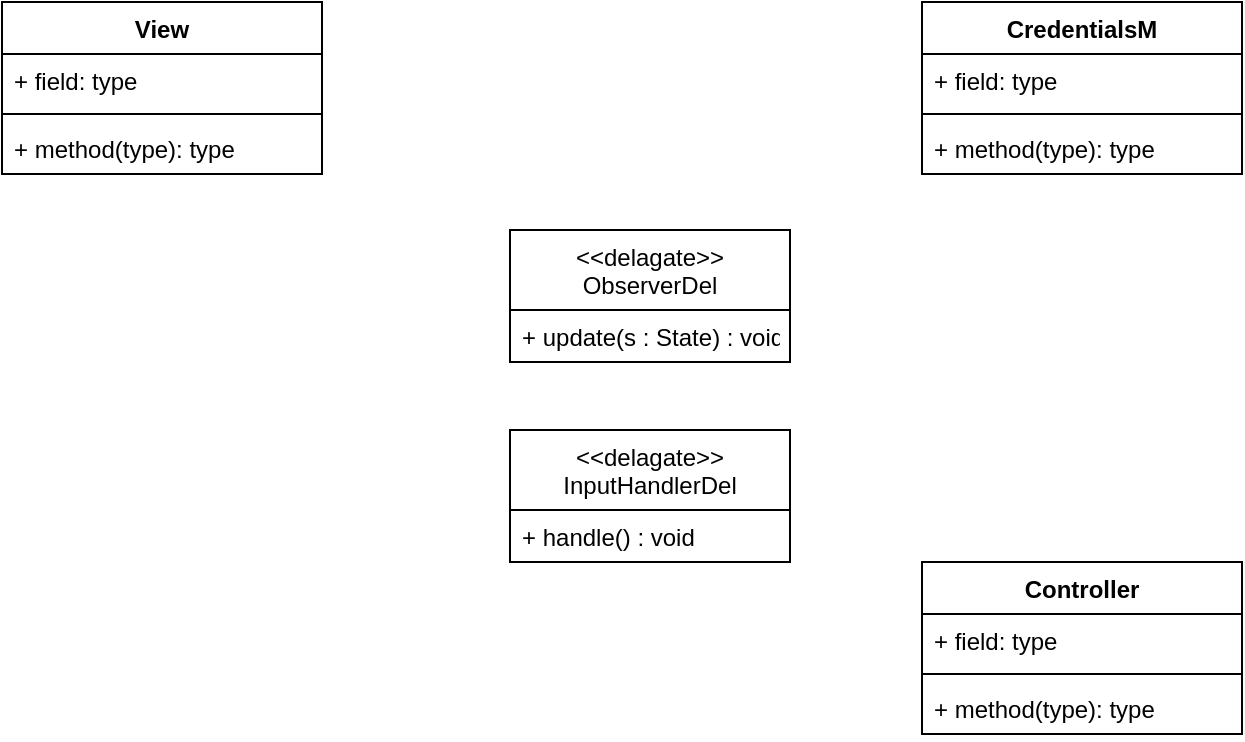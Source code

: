 <mxfile version="20.3.1" type="github">
  <diagram id="C5RBs43oDa-KdzZeNtuy" name="Page-1">
    <mxGraphModel dx="1422" dy="762" grid="1" gridSize="10" guides="1" tooltips="1" connect="1" arrows="1" fold="1" page="1" pageScale="1" pageWidth="827" pageHeight="1169" math="0" shadow="0">
      <root>
        <mxCell id="WIyWlLk6GJQsqaUBKTNV-0" />
        <mxCell id="WIyWlLk6GJQsqaUBKTNV-1" parent="WIyWlLk6GJQsqaUBKTNV-0" />
        <mxCell id="OlPT0K55Fw-IgvkPkxFD-13" value="View" style="swimlane;fontStyle=1;align=center;verticalAlign=top;childLayout=stackLayout;horizontal=1;startSize=26;horizontalStack=0;resizeParent=1;resizeParentMax=0;resizeLast=0;collapsible=1;marginBottom=0;" vertex="1" parent="WIyWlLk6GJQsqaUBKTNV-1">
          <mxGeometry x="80" y="40" width="160" height="86" as="geometry" />
        </mxCell>
        <mxCell id="OlPT0K55Fw-IgvkPkxFD-14" value="+ field: type" style="text;strokeColor=none;fillColor=none;align=left;verticalAlign=top;spacingLeft=4;spacingRight=4;overflow=hidden;rotatable=0;points=[[0,0.5],[1,0.5]];portConstraint=eastwest;" vertex="1" parent="OlPT0K55Fw-IgvkPkxFD-13">
          <mxGeometry y="26" width="160" height="26" as="geometry" />
        </mxCell>
        <mxCell id="OlPT0K55Fw-IgvkPkxFD-15" value="" style="line;strokeWidth=1;fillColor=none;align=left;verticalAlign=middle;spacingTop=-1;spacingLeft=3;spacingRight=3;rotatable=0;labelPosition=right;points=[];portConstraint=eastwest;strokeColor=inherit;" vertex="1" parent="OlPT0K55Fw-IgvkPkxFD-13">
          <mxGeometry y="52" width="160" height="8" as="geometry" />
        </mxCell>
        <mxCell id="OlPT0K55Fw-IgvkPkxFD-16" value="+ method(type): type" style="text;strokeColor=none;fillColor=none;align=left;verticalAlign=top;spacingLeft=4;spacingRight=4;overflow=hidden;rotatable=0;points=[[0,0.5],[1,0.5]];portConstraint=eastwest;" vertex="1" parent="OlPT0K55Fw-IgvkPkxFD-13">
          <mxGeometry y="60" width="160" height="26" as="geometry" />
        </mxCell>
        <mxCell id="OlPT0K55Fw-IgvkPkxFD-17" value="CredentialsM" style="swimlane;fontStyle=1;align=center;verticalAlign=top;childLayout=stackLayout;horizontal=1;startSize=26;horizontalStack=0;resizeParent=1;resizeParentMax=0;resizeLast=0;collapsible=1;marginBottom=0;" vertex="1" parent="WIyWlLk6GJQsqaUBKTNV-1">
          <mxGeometry x="540" y="40" width="160" height="86" as="geometry" />
        </mxCell>
        <mxCell id="OlPT0K55Fw-IgvkPkxFD-18" value="+ field: type" style="text;strokeColor=none;fillColor=none;align=left;verticalAlign=top;spacingLeft=4;spacingRight=4;overflow=hidden;rotatable=0;points=[[0,0.5],[1,0.5]];portConstraint=eastwest;" vertex="1" parent="OlPT0K55Fw-IgvkPkxFD-17">
          <mxGeometry y="26" width="160" height="26" as="geometry" />
        </mxCell>
        <mxCell id="OlPT0K55Fw-IgvkPkxFD-19" value="" style="line;strokeWidth=1;fillColor=none;align=left;verticalAlign=middle;spacingTop=-1;spacingLeft=3;spacingRight=3;rotatable=0;labelPosition=right;points=[];portConstraint=eastwest;strokeColor=inherit;" vertex="1" parent="OlPT0K55Fw-IgvkPkxFD-17">
          <mxGeometry y="52" width="160" height="8" as="geometry" />
        </mxCell>
        <mxCell id="OlPT0K55Fw-IgvkPkxFD-20" value="+ method(type): type" style="text;strokeColor=none;fillColor=none;align=left;verticalAlign=top;spacingLeft=4;spacingRight=4;overflow=hidden;rotatable=0;points=[[0,0.5],[1,0.5]];portConstraint=eastwest;" vertex="1" parent="OlPT0K55Fw-IgvkPkxFD-17">
          <mxGeometry y="60" width="160" height="26" as="geometry" />
        </mxCell>
        <mxCell id="OlPT0K55Fw-IgvkPkxFD-21" value="Controller" style="swimlane;fontStyle=1;align=center;verticalAlign=top;childLayout=stackLayout;horizontal=1;startSize=26;horizontalStack=0;resizeParent=1;resizeParentMax=0;resizeLast=0;collapsible=1;marginBottom=0;" vertex="1" parent="WIyWlLk6GJQsqaUBKTNV-1">
          <mxGeometry x="540" y="320" width="160" height="86" as="geometry" />
        </mxCell>
        <mxCell id="OlPT0K55Fw-IgvkPkxFD-22" value="+ field: type" style="text;strokeColor=none;fillColor=none;align=left;verticalAlign=top;spacingLeft=4;spacingRight=4;overflow=hidden;rotatable=0;points=[[0,0.5],[1,0.5]];portConstraint=eastwest;" vertex="1" parent="OlPT0K55Fw-IgvkPkxFD-21">
          <mxGeometry y="26" width="160" height="26" as="geometry" />
        </mxCell>
        <mxCell id="OlPT0K55Fw-IgvkPkxFD-23" value="" style="line;strokeWidth=1;fillColor=none;align=left;verticalAlign=middle;spacingTop=-1;spacingLeft=3;spacingRight=3;rotatable=0;labelPosition=right;points=[];portConstraint=eastwest;strokeColor=inherit;" vertex="1" parent="OlPT0K55Fw-IgvkPkxFD-21">
          <mxGeometry y="52" width="160" height="8" as="geometry" />
        </mxCell>
        <mxCell id="OlPT0K55Fw-IgvkPkxFD-24" value="+ method(type): type" style="text;strokeColor=none;fillColor=none;align=left;verticalAlign=top;spacingLeft=4;spacingRight=4;overflow=hidden;rotatable=0;points=[[0,0.5],[1,0.5]];portConstraint=eastwest;" vertex="1" parent="OlPT0K55Fw-IgvkPkxFD-21">
          <mxGeometry y="60" width="160" height="26" as="geometry" />
        </mxCell>
        <mxCell id="OlPT0K55Fw-IgvkPkxFD-25" value="&lt;&lt;delagate&gt;&gt;&#xa;ObserverDel" style="swimlane;fontStyle=0;childLayout=stackLayout;horizontal=1;startSize=40;fillColor=none;horizontalStack=0;resizeParent=1;resizeParentMax=0;resizeLast=0;collapsible=1;marginBottom=0;" vertex="1" parent="WIyWlLk6GJQsqaUBKTNV-1">
          <mxGeometry x="334" y="154" width="140" height="66" as="geometry" />
        </mxCell>
        <mxCell id="OlPT0K55Fw-IgvkPkxFD-26" value="+ update(s : State) : void" style="text;strokeColor=none;fillColor=none;align=left;verticalAlign=top;spacingLeft=4;spacingRight=4;overflow=hidden;rotatable=0;points=[[0,0.5],[1,0.5]];portConstraint=eastwest;" vertex="1" parent="OlPT0K55Fw-IgvkPkxFD-25">
          <mxGeometry y="40" width="140" height="26" as="geometry" />
        </mxCell>
        <mxCell id="OlPT0K55Fw-IgvkPkxFD-33" value="&lt;&lt;delagate&gt;&gt;&#xa;InputHandlerDel" style="swimlane;fontStyle=0;childLayout=stackLayout;horizontal=1;startSize=40;fillColor=none;horizontalStack=0;resizeParent=1;resizeParentMax=0;resizeLast=0;collapsible=1;marginBottom=0;" vertex="1" parent="WIyWlLk6GJQsqaUBKTNV-1">
          <mxGeometry x="334" y="254" width="140" height="66" as="geometry" />
        </mxCell>
        <mxCell id="OlPT0K55Fw-IgvkPkxFD-34" value="+ handle() : void" style="text;strokeColor=none;fillColor=none;align=left;verticalAlign=top;spacingLeft=4;spacingRight=4;overflow=hidden;rotatable=0;points=[[0,0.5],[1,0.5]];portConstraint=eastwest;" vertex="1" parent="OlPT0K55Fw-IgvkPkxFD-33">
          <mxGeometry y="40" width="140" height="26" as="geometry" />
        </mxCell>
      </root>
    </mxGraphModel>
  </diagram>
</mxfile>
